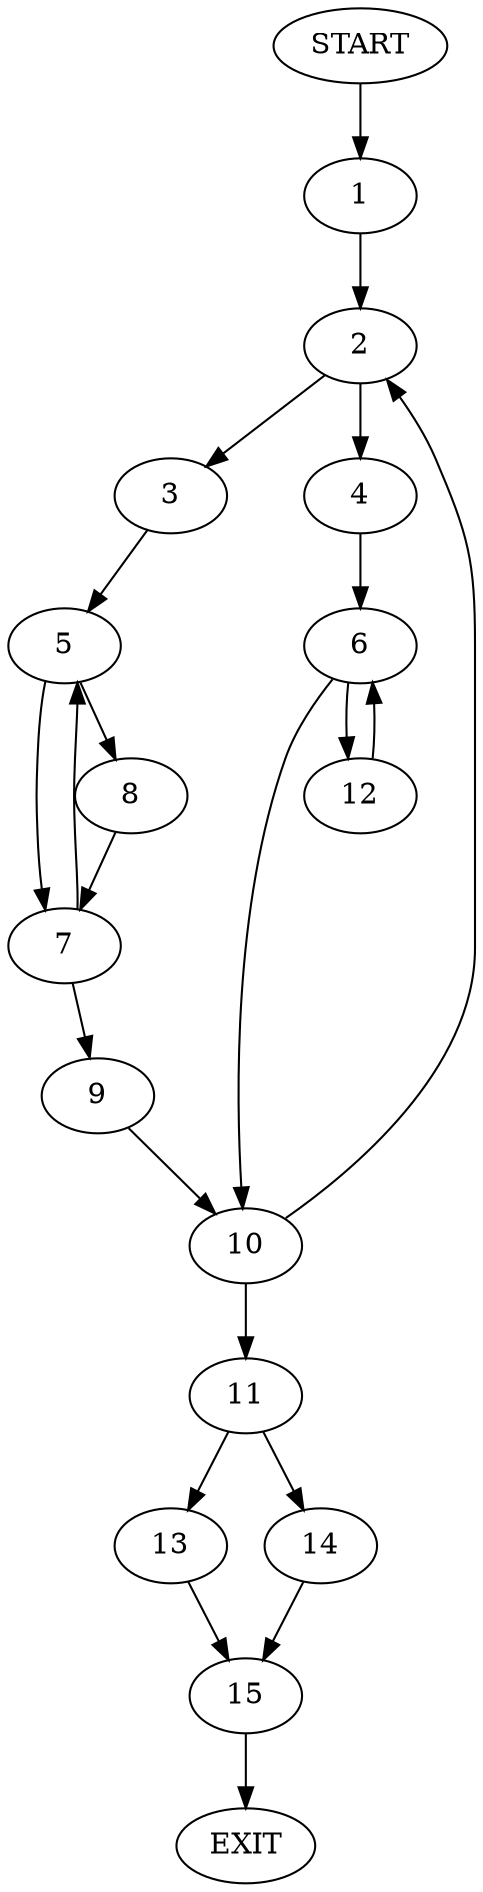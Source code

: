 digraph {
0 [label="START"]
16 [label="EXIT"]
0 -> 1
1 -> 2
2 -> 3
2 -> 4
3 -> 5
4 -> 6
5 -> 7
5 -> 8
8 -> 7
7 -> 9
7 -> 5
9 -> 10
10 -> 2
10 -> 11
6 -> 12
6 -> 10
12 -> 6
11 -> 13
11 -> 14
13 -> 15
14 -> 15
15 -> 16
}
